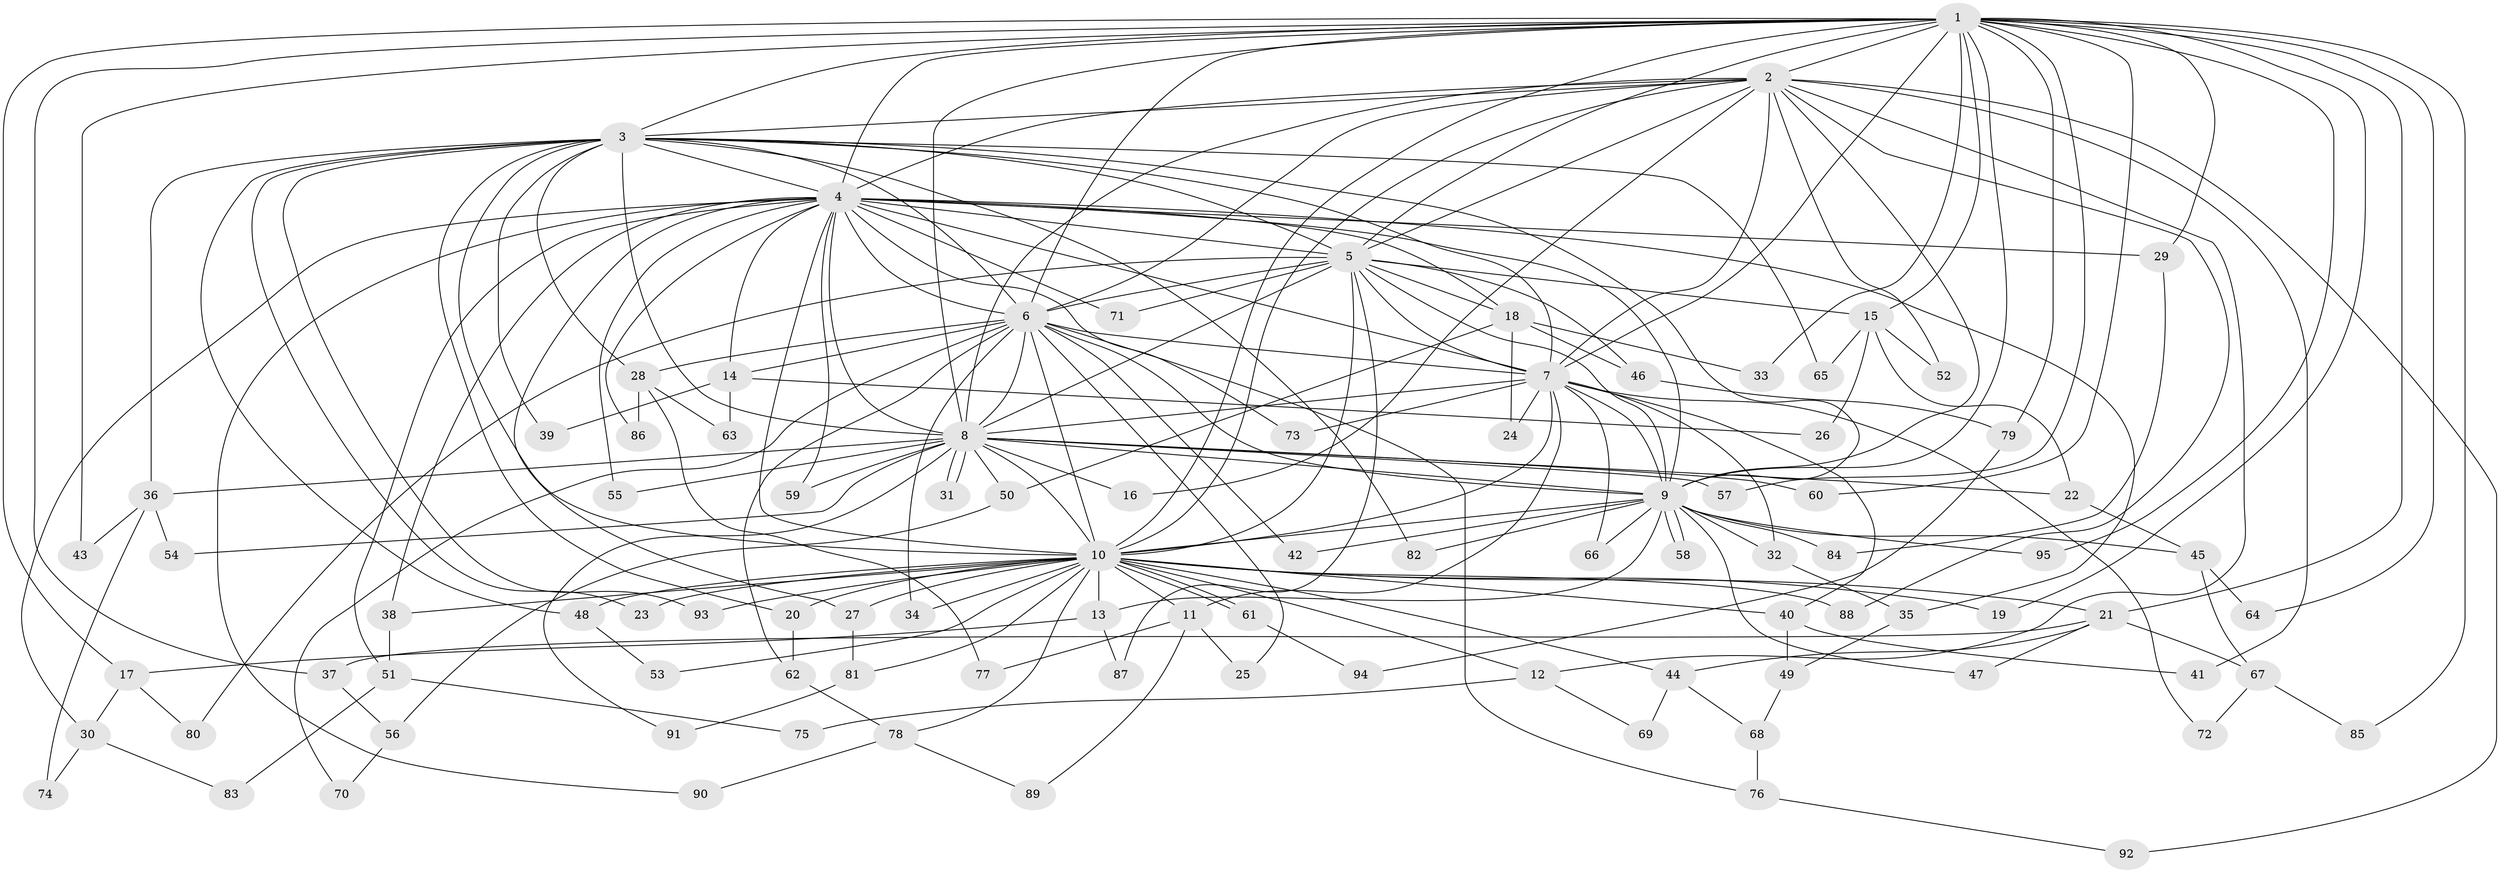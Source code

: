 // coarse degree distribution, {20: 0.02857142857142857, 25: 0.014285714285714285, 24: 0.02857142857142857, 13: 0.014285714285714285, 16: 0.014285714285714285, 15: 0.014285714285714285, 5: 0.02857142857142857, 4: 0.2, 7: 0.014285714285714285, 2: 0.4714285714285714, 6: 0.02857142857142857, 3: 0.11428571428571428, 1: 0.02857142857142857}
// Generated by graph-tools (version 1.1) at 2025/23/03/03/25 07:23:38]
// undirected, 95 vertices, 215 edges
graph export_dot {
graph [start="1"]
  node [color=gray90,style=filled];
  1;
  2;
  3;
  4;
  5;
  6;
  7;
  8;
  9;
  10;
  11;
  12;
  13;
  14;
  15;
  16;
  17;
  18;
  19;
  20;
  21;
  22;
  23;
  24;
  25;
  26;
  27;
  28;
  29;
  30;
  31;
  32;
  33;
  34;
  35;
  36;
  37;
  38;
  39;
  40;
  41;
  42;
  43;
  44;
  45;
  46;
  47;
  48;
  49;
  50;
  51;
  52;
  53;
  54;
  55;
  56;
  57;
  58;
  59;
  60;
  61;
  62;
  63;
  64;
  65;
  66;
  67;
  68;
  69;
  70;
  71;
  72;
  73;
  74;
  75;
  76;
  77;
  78;
  79;
  80;
  81;
  82;
  83;
  84;
  85;
  86;
  87;
  88;
  89;
  90;
  91;
  92;
  93;
  94;
  95;
  1 -- 2;
  1 -- 3;
  1 -- 4;
  1 -- 5;
  1 -- 6;
  1 -- 7;
  1 -- 8;
  1 -- 9;
  1 -- 10;
  1 -- 15;
  1 -- 17;
  1 -- 19;
  1 -- 21;
  1 -- 29;
  1 -- 33;
  1 -- 37;
  1 -- 43;
  1 -- 57;
  1 -- 60;
  1 -- 64;
  1 -- 79;
  1 -- 85;
  1 -- 95;
  2 -- 3;
  2 -- 4;
  2 -- 5;
  2 -- 6;
  2 -- 7;
  2 -- 8;
  2 -- 9;
  2 -- 10;
  2 -- 12;
  2 -- 16;
  2 -- 41;
  2 -- 52;
  2 -- 88;
  2 -- 92;
  3 -- 4;
  3 -- 5;
  3 -- 6;
  3 -- 7;
  3 -- 8;
  3 -- 9;
  3 -- 10;
  3 -- 20;
  3 -- 23;
  3 -- 28;
  3 -- 36;
  3 -- 39;
  3 -- 48;
  3 -- 65;
  3 -- 82;
  3 -- 93;
  4 -- 5;
  4 -- 6;
  4 -- 7;
  4 -- 8;
  4 -- 9;
  4 -- 10;
  4 -- 14;
  4 -- 18;
  4 -- 27;
  4 -- 29;
  4 -- 30;
  4 -- 35;
  4 -- 38;
  4 -- 51;
  4 -- 55;
  4 -- 59;
  4 -- 71;
  4 -- 73;
  4 -- 86;
  4 -- 90;
  5 -- 6;
  5 -- 7;
  5 -- 8;
  5 -- 9;
  5 -- 10;
  5 -- 15;
  5 -- 18;
  5 -- 46;
  5 -- 71;
  5 -- 80;
  5 -- 87;
  6 -- 7;
  6 -- 8;
  6 -- 9;
  6 -- 10;
  6 -- 14;
  6 -- 25;
  6 -- 28;
  6 -- 34;
  6 -- 42;
  6 -- 62;
  6 -- 70;
  6 -- 76;
  7 -- 8;
  7 -- 9;
  7 -- 10;
  7 -- 11;
  7 -- 24;
  7 -- 32;
  7 -- 40;
  7 -- 66;
  7 -- 72;
  7 -- 73;
  8 -- 9;
  8 -- 10;
  8 -- 16;
  8 -- 22;
  8 -- 31;
  8 -- 31;
  8 -- 36;
  8 -- 50;
  8 -- 54;
  8 -- 55;
  8 -- 57;
  8 -- 59;
  8 -- 60;
  8 -- 91;
  9 -- 10;
  9 -- 13;
  9 -- 32;
  9 -- 42;
  9 -- 45;
  9 -- 47;
  9 -- 58;
  9 -- 58;
  9 -- 66;
  9 -- 82;
  9 -- 84;
  9 -- 95;
  10 -- 11;
  10 -- 12;
  10 -- 13;
  10 -- 19;
  10 -- 20;
  10 -- 21;
  10 -- 23;
  10 -- 27;
  10 -- 34;
  10 -- 38;
  10 -- 40;
  10 -- 44;
  10 -- 48;
  10 -- 53;
  10 -- 61;
  10 -- 61;
  10 -- 78;
  10 -- 81;
  10 -- 88;
  10 -- 93;
  11 -- 25;
  11 -- 77;
  11 -- 89;
  12 -- 69;
  12 -- 75;
  13 -- 17;
  13 -- 87;
  14 -- 26;
  14 -- 39;
  14 -- 63;
  15 -- 22;
  15 -- 26;
  15 -- 52;
  15 -- 65;
  17 -- 30;
  17 -- 80;
  18 -- 24;
  18 -- 33;
  18 -- 46;
  18 -- 50;
  20 -- 62;
  21 -- 37;
  21 -- 44;
  21 -- 47;
  21 -- 67;
  22 -- 45;
  27 -- 81;
  28 -- 63;
  28 -- 77;
  28 -- 86;
  29 -- 84;
  30 -- 74;
  30 -- 83;
  32 -- 35;
  35 -- 49;
  36 -- 43;
  36 -- 54;
  36 -- 74;
  37 -- 56;
  38 -- 51;
  40 -- 41;
  40 -- 49;
  44 -- 68;
  44 -- 69;
  45 -- 64;
  45 -- 67;
  46 -- 79;
  48 -- 53;
  49 -- 68;
  50 -- 56;
  51 -- 75;
  51 -- 83;
  56 -- 70;
  61 -- 94;
  62 -- 78;
  67 -- 72;
  67 -- 85;
  68 -- 76;
  76 -- 92;
  78 -- 89;
  78 -- 90;
  79 -- 94;
  81 -- 91;
}
